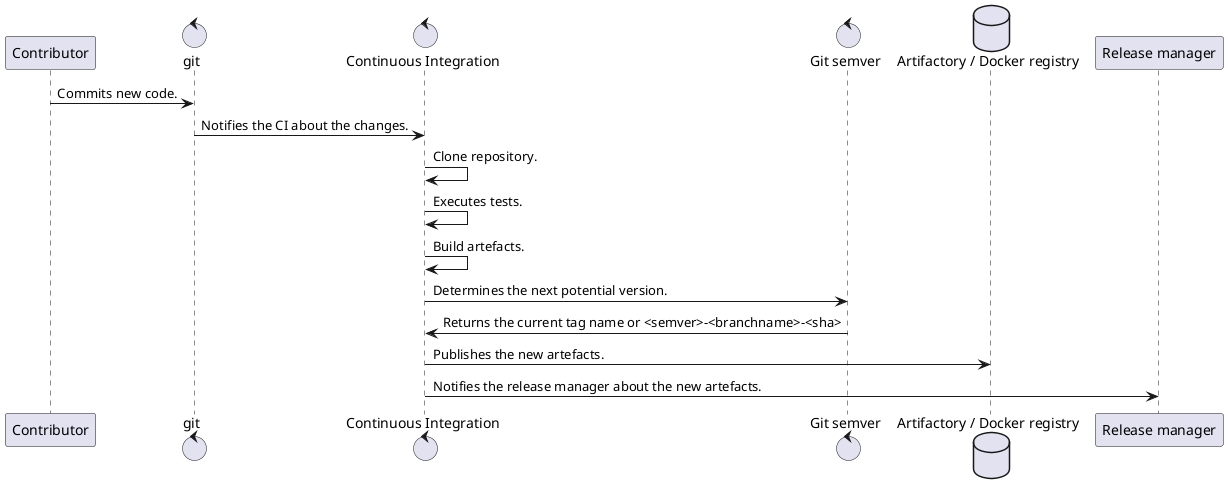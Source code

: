 @startuml

participant "Contributor" as Dev
control "git"
control "Continuous Integration" as CI
control "Git semver" as semver
database "Artifactory / Docker registry" as Artifactory
participant "Release manager" as RM

Dev -> git: Commits new code.
git -> CI: Notifies the CI about the changes.
CI -> CI: Clone repository.
CI -> CI: Executes tests.
CI -> CI: Build artefacts.
CI -> semver: Determines the next potential version.
semver -> CI: Returns the current tag name or <semver>-<branchname>-<sha>
CI -> Artifactory: Publishes the new artefacts.
CI -> RM: Notifies the release manager about the new artefacts.

@enduml